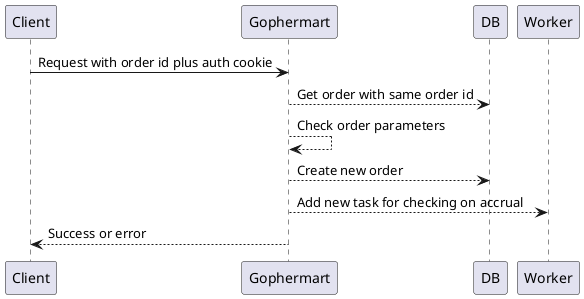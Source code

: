 @startuml
Client -> Gophermart: Request with order id plus auth cookie
Gophermart --> DB: Get order with same order id
Gophermart --> Gophermart: Check order parameters
Gophermart --> DB: Create new order
Gophermart --> Worker: Add new task for checking on accrual
Gophermart --> Client: Success or error
@enduml